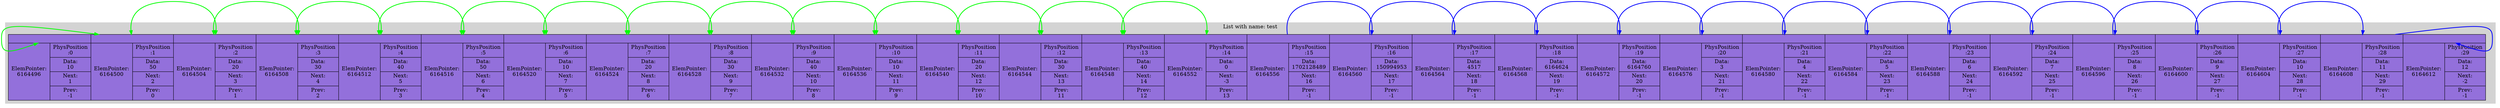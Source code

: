 digraph G{
subgraph clusterlist {
style=filled;
color=lightgrey;
rankdir=LR;
Model [shape=record,style="filled",fillcolor="mediumpurple",label="{{<0>} | {ElemPointer:\n6164496 | {PhysPosition\n:0 | Data:\n10 | Next:\n1 | Prev:\n-1}}}| {{<1>} | {ElemPointer:\n6164500 | {PhysPosition\n:1 | Data:\n50 | Next:\n2 | Prev:\n0}}}| {{<2>} | {ElemPointer:\n6164504 | {PhysPosition\n:2 | Data:\n20 | Next:\n3 | Prev:\n1}}}| {{<3>} | {ElemPointer:\n6164508 | {PhysPosition\n:3 | Data:\n30 | Next:\n4 | Prev:\n2}}}| {{<4>} | {ElemPointer:\n6164512 | {PhysPosition\n:4 | Data:\n40 | Next:\n5 | Prev:\n3}}}| {{<5>} | {ElemPointer:\n6164516 | {PhysPosition\n:5 | Data:\n50 | Next:\n6 | Prev:\n4}}}| {{<6>} | {ElemPointer:\n6164520 | {PhysPosition\n:6 | Data:\n10 | Next:\n7 | Prev:\n5}}}| {{<7>} | {ElemPointer:\n6164524 | {PhysPosition\n:7 | Data:\n20 | Next:\n8 | Prev:\n6}}}| {{<8>} | {ElemPointer:\n6164528 | {PhysPosition\n:8 | Data:\n30 | Next:\n9 | Prev:\n7}}}| {{<9>} | {ElemPointer:\n6164532 | {PhysPosition\n:9 | Data:\n40 | Next:\n10 | Prev:\n8}}}| {{<10>} | {ElemPointer:\n6164536 | {PhysPosition\n:10 | Data:\n10 | Next:\n11 | Prev:\n9}}}| {{<11>} | {ElemPointer:\n6164540 | {PhysPosition\n:11 | Data:\n20 | Next:\n12 | Prev:\n10}}}| {{<12>} | {ElemPointer:\n6164544 | {PhysPosition\n:12 | Data:\n30 | Next:\n13 | Prev:\n11}}}| {{<13>} | {ElemPointer:\n6164548 | {PhysPosition\n:13 | Data:\n40 | Next:\n14 | Prev:\n12}}}| {{<14>} | {ElemPointer:\n6164552 | {PhysPosition\n:14 | Data:\n0 | Next:\n-3 | Prev:\n13}}}| {{<15>} | {ElemPointer:\n6164556 | {PhysPosition\n:15 | Data:\n1702128489 | Next:\n16 | Prev:\n-1}}}| {{<16>} | {ElemPointer:\n6164560 | {PhysPosition\n:16 | Data:\n150994953 | Next:\n17 | Prev:\n-1}}}| {{<17>} | {ElemPointer:\n6164564 | {PhysPosition\n:17 | Data:\n4517 | Next:\n18 | Prev:\n-1}}}| {{<18>} | {ElemPointer:\n6164568 | {PhysPosition\n:18 | Data:\n6164624 | Next:\n19 | Prev:\n-1}}}| {{<19>} | {ElemPointer:\n6164572 | {PhysPosition\n:19 | Data:\n6164760 | Next:\n20 | Prev:\n-1}}}| {{<20>} | {ElemPointer:\n6164576 | {PhysPosition\n:20 | Data:\n3 | Next:\n21 | Prev:\n-1}}}| {{<21>} | {ElemPointer:\n6164580 | {PhysPosition\n:21 | Data:\n4 | Next:\n22 | Prev:\n-1}}}| {{<22>} | {ElemPointer:\n6164584 | {PhysPosition\n:22 | Data:\n5 | Next:\n23 | Prev:\n-1}}}| {{<23>} | {ElemPointer:\n6164588 | {PhysPosition\n:23 | Data:\n6 | Next:\n24 | Prev:\n-1}}}| {{<24>} | {ElemPointer:\n6164592 | {PhysPosition\n:24 | Data:\n7 | Next:\n25 | Prev:\n-1}}}| {{<25>} | {ElemPointer:\n6164596 | {PhysPosition\n:25 | Data:\n8 | Next:\n26 | Prev:\n-1}}}| {{<26>} | {ElemPointer:\n6164600 | {PhysPosition\n:26 | Data:\n9 | Next:\n27 | Prev:\n-1}}}| {{<27>} | {ElemPointer:\n6164604 | {PhysPosition\n:27 | Data:\n10 | Next:\n28 | Prev:\n-1}}}| {{<28>} | {ElemPointer:\n6164608 | {PhysPosition\n:28 | Data:\n11 | Next:\n29 | Prev:\n-1}}}| {{<29>} | {ElemPointer:\n6164612 | {PhysPosition\n:29 | Data:\n12 | Next:\n-2 | Prev:\n-1}}}"];
Model:<0>->Model:<1>[color="green";style="bold";dir="both"];
Model:<1>->Model:<2>[color="green";style="bold";dir="both"];
Model:<2>->Model:<3>[color="green";style="bold";dir="both"];
Model:<3>->Model:<4>[color="green";style="bold";dir="both"];
Model:<4>->Model:<5>[color="green";style="bold";dir="both"];
Model:<5>->Model:<6>[color="green";style="bold";dir="both"];
Model:<6>->Model:<7>[color="green";style="bold";dir="both"];
Model:<7>->Model:<8>[color="green";style="bold";dir="both"];
Model:<8>->Model:<9>[color="green";style="bold";dir="both"];
Model:<9>->Model:<10>[color="green";style="bold";dir="both"];
Model:<10>->Model:<11>[color="green";style="bold";dir="both"];
Model:<11>->Model:<12>[color="green";style="bold";dir="both"];
Model:<12>->Model:<13>[color="green";style="bold";dir="both"];
Model:<13>->Model:<14>[color="green";style="bold";dir="both"];
Model:<15>->Model:<16>[color="blue";style="bold"];
Model:<16>->Model:<17>[color="blue";style="bold"];
Model:<17>->Model:<18>[color="blue";style="bold"];
Model:<18>->Model:<19>[color="blue";style="bold"];
Model:<19>->Model:<20>[color="blue";style="bold"];
Model:<20>->Model:<21>[color="blue";style="bold"];
Model:<21>->Model:<22>[color="blue";style="bold"];
Model:<22>->Model:<23>[color="blue";style="bold"];
Model:<23>->Model:<24>[color="blue";style="bold"];
Model:<24>->Model:<25>[color="blue";style="bold"];
Model:<25>->Model:<26>[color="blue";style="bold"];
Model:<26>->Model:<27>[color="blue";style="bold"];
Model:<27>->Model:<28>[color="blue";style="bold"];
Model:<28>->Model:<29>[color="blue";style="bold"];
label = "List with name: test"}
}
